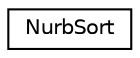 digraph G
{
  edge [fontname="Helvetica",fontsize="10",labelfontname="Helvetica",labelfontsize="10"];
  node [fontname="Helvetica",fontsize="10",shape=record];
  rankdir=LR;
  Node1 [label="NurbSort",height=0.2,width=0.4,color="black", fillcolor="white", style="filled",URL="$d2/d83/structNurbSort.html"];
}
